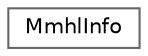 digraph "Graphical Class Hierarchy"
{
 // INTERACTIVE_SVG=YES
 // LATEX_PDF_SIZE
  bgcolor="transparent";
  edge [fontname=Helvetica,fontsize=10,labelfontname=Helvetica,labelfontsize=10];
  node [fontname=Helvetica,fontsize=10,shape=box,height=0.2,width=0.4];
  rankdir="LR";
  Node0 [id="Node000000",label="MmhlInfo",height=0.2,width=0.4,color="grey40", fillcolor="white", style="filled",URL="$df/d10/struct_mmhl_info.html",tooltip="Helper class representing a module member in the navigation menu."];
}
